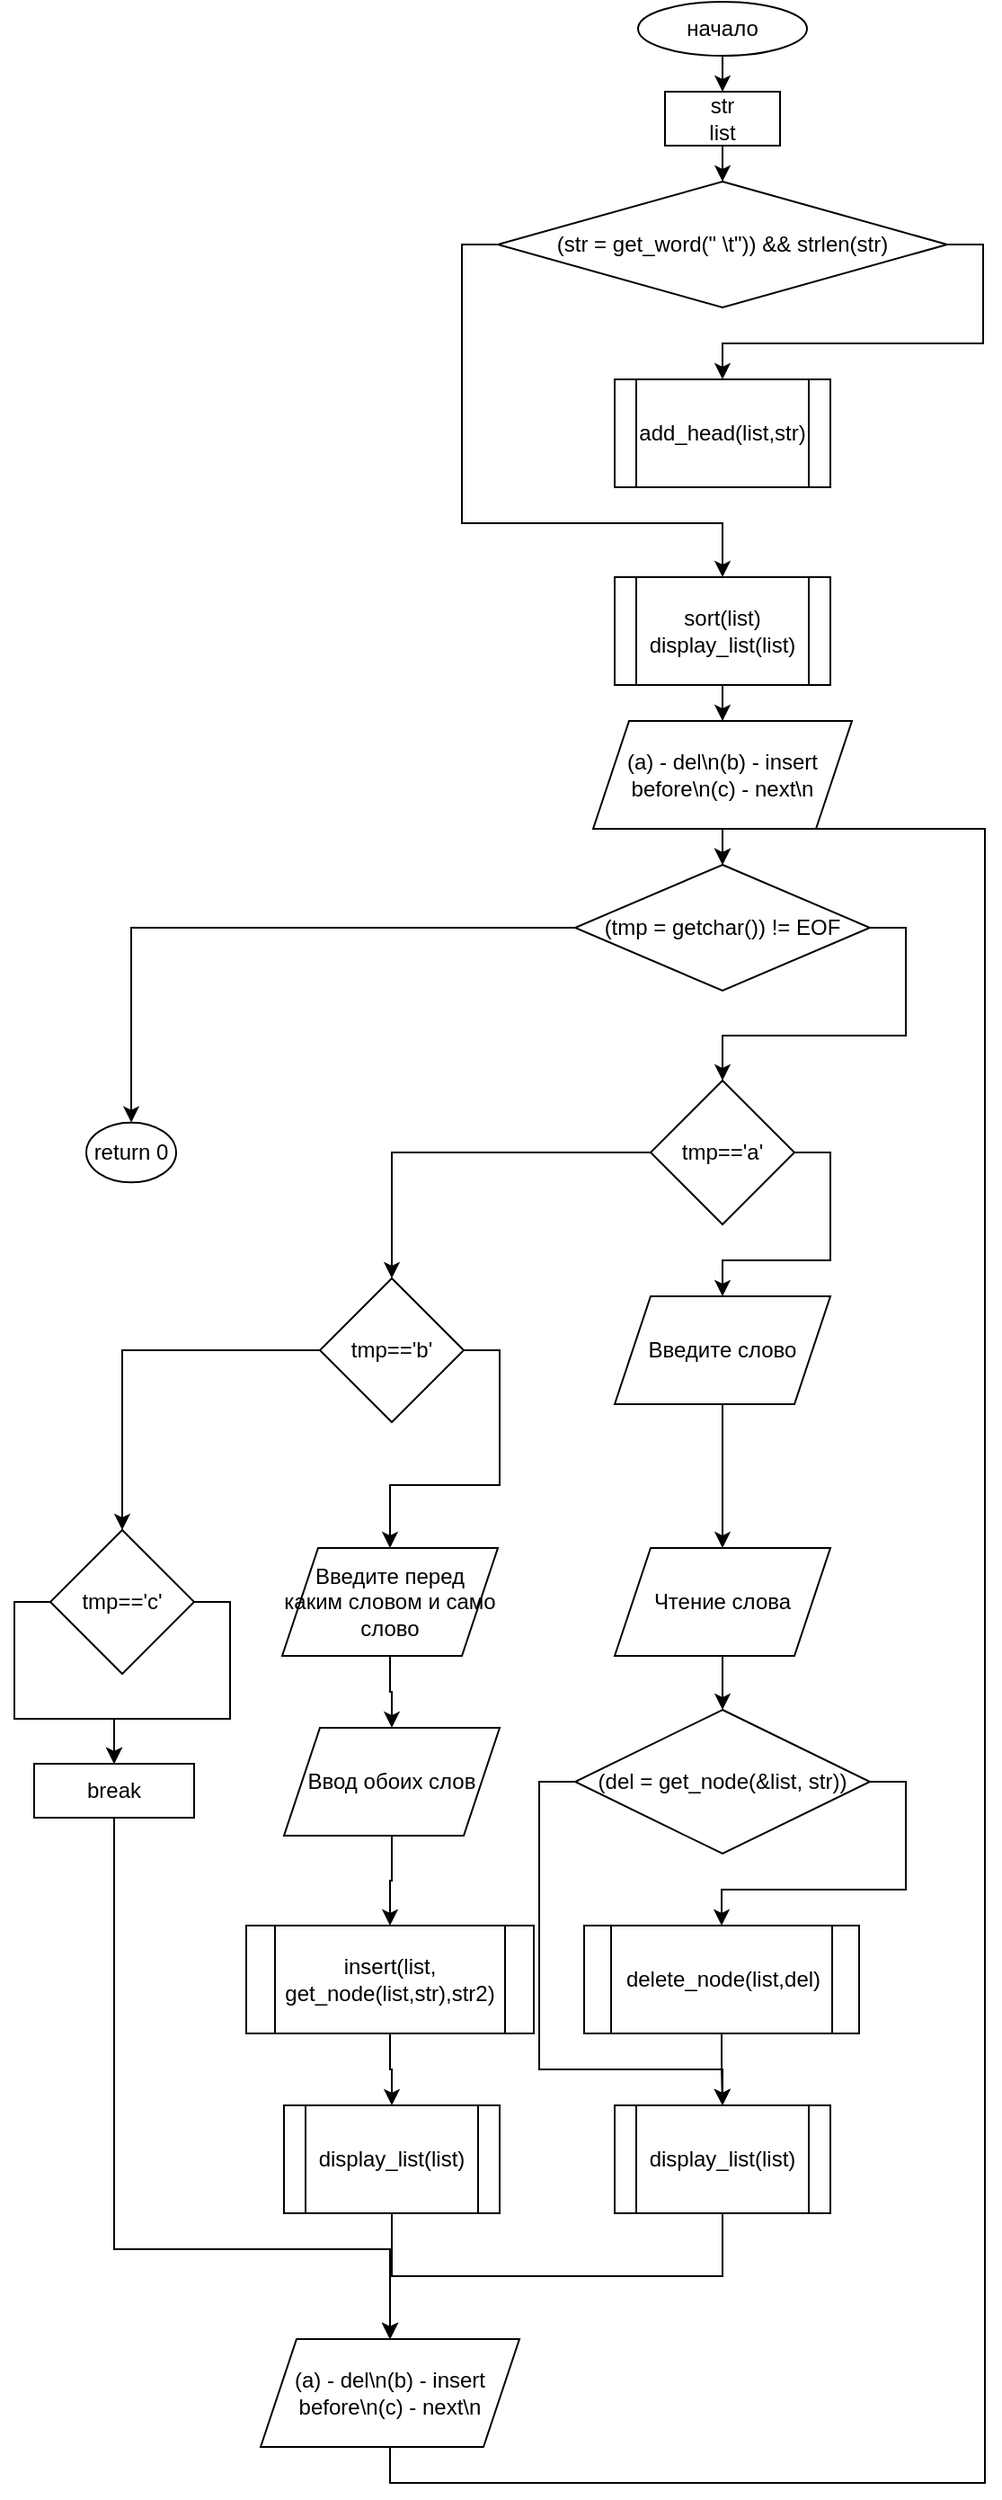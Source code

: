<mxfile version="22.1.18" type="github">
  <diagram id="C5RBs43oDa-KdzZeNtuy" name="main">
    <mxGraphModel dx="996" dy="1178" grid="1" gridSize="10" guides="1" tooltips="1" connect="1" arrows="1" fold="1" page="1" pageScale="1" pageWidth="827" pageHeight="1169" math="0" shadow="0">
      <root>
        <mxCell id="WIyWlLk6GJQsqaUBKTNV-0" />
        <mxCell id="WIyWlLk6GJQsqaUBKTNV-1" parent="WIyWlLk6GJQsqaUBKTNV-0" />
        <mxCell id="lJQGvzcA9P9ix7J3SOd5-3" value="" style="edgeStyle=orthogonalEdgeStyle;rounded=0;orthogonalLoop=1;jettySize=auto;html=1;" edge="1" parent="WIyWlLk6GJQsqaUBKTNV-1" source="lJQGvzcA9P9ix7J3SOd5-0" target="lJQGvzcA9P9ix7J3SOd5-2">
          <mxGeometry relative="1" as="geometry" />
        </mxCell>
        <mxCell id="lJQGvzcA9P9ix7J3SOd5-4" style="edgeStyle=orthogonalEdgeStyle;rounded=0;orthogonalLoop=1;jettySize=auto;html=1;" edge="1" parent="WIyWlLk6GJQsqaUBKTNV-1" source="lJQGvzcA9P9ix7J3SOd5-0">
          <mxGeometry relative="1" as="geometry">
            <mxPoint x="414.0" y="60" as="targetPoint" />
          </mxGeometry>
        </mxCell>
        <mxCell id="lJQGvzcA9P9ix7J3SOd5-0" value="начало" style="ellipse;whiteSpace=wrap;html=1;" vertex="1" parent="WIyWlLk6GJQsqaUBKTNV-1">
          <mxGeometry x="367" y="10" width="94" height="30" as="geometry" />
        </mxCell>
        <mxCell id="lJQGvzcA9P9ix7J3SOd5-1" value="str&lt;br&gt;list" style="rounded=0;whiteSpace=wrap;html=1;" vertex="1" parent="WIyWlLk6GJQsqaUBKTNV-1">
          <mxGeometry x="382" y="60" width="64" height="30" as="geometry" />
        </mxCell>
        <mxCell id="lJQGvzcA9P9ix7J3SOd5-6" style="edgeStyle=orthogonalEdgeStyle;rounded=0;orthogonalLoop=1;jettySize=auto;html=1;exitX=1;exitY=0.5;exitDx=0;exitDy=0;entryX=0.5;entryY=0;entryDx=0;entryDy=0;" edge="1" parent="WIyWlLk6GJQsqaUBKTNV-1" source="lJQGvzcA9P9ix7J3SOd5-2" target="lJQGvzcA9P9ix7J3SOd5-5">
          <mxGeometry relative="1" as="geometry" />
        </mxCell>
        <mxCell id="lJQGvzcA9P9ix7J3SOd5-8" style="edgeStyle=orthogonalEdgeStyle;rounded=0;orthogonalLoop=1;jettySize=auto;html=1;exitX=0;exitY=0.5;exitDx=0;exitDy=0;entryX=0.5;entryY=0;entryDx=0;entryDy=0;" edge="1" parent="WIyWlLk6GJQsqaUBKTNV-1" source="lJQGvzcA9P9ix7J3SOd5-2" target="lJQGvzcA9P9ix7J3SOd5-7">
          <mxGeometry relative="1" as="geometry">
            <Array as="points">
              <mxPoint x="269" y="145" />
              <mxPoint x="269" y="300" />
              <mxPoint x="414" y="300" />
            </Array>
          </mxGeometry>
        </mxCell>
        <mxCell id="lJQGvzcA9P9ix7J3SOd5-2" value="(str = get_word(&quot; \t&quot;)) &amp;&amp; strlen(str)" style="rhombus;whiteSpace=wrap;html=1;" vertex="1" parent="WIyWlLk6GJQsqaUBKTNV-1">
          <mxGeometry x="289" y="110" width="250" height="70" as="geometry" />
        </mxCell>
        <mxCell id="lJQGvzcA9P9ix7J3SOd5-5" value="add_head(list,str)" style="shape=process;whiteSpace=wrap;html=1;backgroundOutline=1;" vertex="1" parent="WIyWlLk6GJQsqaUBKTNV-1">
          <mxGeometry x="354" y="220" width="120" height="60" as="geometry" />
        </mxCell>
        <mxCell id="lJQGvzcA9P9ix7J3SOd5-11" value="" style="edgeStyle=orthogonalEdgeStyle;rounded=0;orthogonalLoop=1;jettySize=auto;html=1;" edge="1" parent="WIyWlLk6GJQsqaUBKTNV-1" source="lJQGvzcA9P9ix7J3SOd5-7" target="lJQGvzcA9P9ix7J3SOd5-10">
          <mxGeometry relative="1" as="geometry" />
        </mxCell>
        <mxCell id="lJQGvzcA9P9ix7J3SOd5-7" value="sort(list)&lt;br&gt;display_list(list)" style="shape=process;whiteSpace=wrap;html=1;backgroundOutline=1;" vertex="1" parent="WIyWlLk6GJQsqaUBKTNV-1">
          <mxGeometry x="354" y="330" width="120" height="60" as="geometry" />
        </mxCell>
        <mxCell id="lJQGvzcA9P9ix7J3SOd5-13" value="" style="edgeStyle=orthogonalEdgeStyle;rounded=0;orthogonalLoop=1;jettySize=auto;html=1;" edge="1" parent="WIyWlLk6GJQsqaUBKTNV-1" source="lJQGvzcA9P9ix7J3SOd5-10" target="lJQGvzcA9P9ix7J3SOd5-12">
          <mxGeometry relative="1" as="geometry" />
        </mxCell>
        <mxCell id="lJQGvzcA9P9ix7J3SOd5-10" value="(a) - del\n(b) - insert before\n(c) - next\n" style="shape=parallelogram;perimeter=parallelogramPerimeter;whiteSpace=wrap;html=1;fixedSize=1;" vertex="1" parent="WIyWlLk6GJQsqaUBKTNV-1">
          <mxGeometry x="342" y="410" width="144" height="60" as="geometry" />
        </mxCell>
        <mxCell id="lJQGvzcA9P9ix7J3SOd5-15" style="edgeStyle=orthogonalEdgeStyle;rounded=0;orthogonalLoop=1;jettySize=auto;html=1;exitX=1;exitY=0.5;exitDx=0;exitDy=0;entryX=0.5;entryY=0;entryDx=0;entryDy=0;" edge="1" parent="WIyWlLk6GJQsqaUBKTNV-1" source="lJQGvzcA9P9ix7J3SOd5-12" target="lJQGvzcA9P9ix7J3SOd5-14">
          <mxGeometry relative="1" as="geometry" />
        </mxCell>
        <mxCell id="lJQGvzcA9P9ix7J3SOd5-49" style="edgeStyle=orthogonalEdgeStyle;rounded=0;orthogonalLoop=1;jettySize=auto;html=1;exitX=0;exitY=0.5;exitDx=0;exitDy=0;entryX=0.5;entryY=0;entryDx=0;entryDy=0;" edge="1" parent="WIyWlLk6GJQsqaUBKTNV-1" source="lJQGvzcA9P9ix7J3SOd5-12" target="lJQGvzcA9P9ix7J3SOd5-48">
          <mxGeometry relative="1" as="geometry" />
        </mxCell>
        <mxCell id="lJQGvzcA9P9ix7J3SOd5-12" value="(tmp = getchar()) != EOF" style="rhombus;whiteSpace=wrap;html=1;" vertex="1" parent="WIyWlLk6GJQsqaUBKTNV-1">
          <mxGeometry x="332" y="490" width="164" height="70" as="geometry" />
        </mxCell>
        <mxCell id="lJQGvzcA9P9ix7J3SOd5-17" style="edgeStyle=orthogonalEdgeStyle;rounded=0;orthogonalLoop=1;jettySize=auto;html=1;exitX=1;exitY=0.5;exitDx=0;exitDy=0;entryX=0.5;entryY=0;entryDx=0;entryDy=0;" edge="1" parent="WIyWlLk6GJQsqaUBKTNV-1" source="lJQGvzcA9P9ix7J3SOd5-14" target="lJQGvzcA9P9ix7J3SOd5-16">
          <mxGeometry relative="1" as="geometry" />
        </mxCell>
        <mxCell id="lJQGvzcA9P9ix7J3SOd5-28" style="edgeStyle=orthogonalEdgeStyle;rounded=0;orthogonalLoop=1;jettySize=auto;html=1;exitX=0;exitY=0.5;exitDx=0;exitDy=0;entryX=0.5;entryY=0;entryDx=0;entryDy=0;" edge="1" parent="WIyWlLk6GJQsqaUBKTNV-1" source="lJQGvzcA9P9ix7J3SOd5-14" target="lJQGvzcA9P9ix7J3SOd5-27">
          <mxGeometry relative="1" as="geometry" />
        </mxCell>
        <mxCell id="lJQGvzcA9P9ix7J3SOd5-14" value="tmp==&#39;a&#39;" style="rhombus;whiteSpace=wrap;html=1;" vertex="1" parent="WIyWlLk6GJQsqaUBKTNV-1">
          <mxGeometry x="374" y="610" width="80" height="80" as="geometry" />
        </mxCell>
        <mxCell id="lJQGvzcA9P9ix7J3SOd5-19" value="" style="edgeStyle=orthogonalEdgeStyle;rounded=0;orthogonalLoop=1;jettySize=auto;html=1;" edge="1" parent="WIyWlLk6GJQsqaUBKTNV-1" source="lJQGvzcA9P9ix7J3SOd5-16" target="lJQGvzcA9P9ix7J3SOd5-18">
          <mxGeometry relative="1" as="geometry" />
        </mxCell>
        <mxCell id="lJQGvzcA9P9ix7J3SOd5-16" value="Введите слово" style="shape=parallelogram;perimeter=parallelogramPerimeter;whiteSpace=wrap;html=1;fixedSize=1;" vertex="1" parent="WIyWlLk6GJQsqaUBKTNV-1">
          <mxGeometry x="354" y="730" width="120" height="60" as="geometry" />
        </mxCell>
        <mxCell id="lJQGvzcA9P9ix7J3SOd5-21" value="" style="edgeStyle=orthogonalEdgeStyle;rounded=0;orthogonalLoop=1;jettySize=auto;html=1;" edge="1" parent="WIyWlLk6GJQsqaUBKTNV-1" source="lJQGvzcA9P9ix7J3SOd5-18" target="lJQGvzcA9P9ix7J3SOd5-20">
          <mxGeometry relative="1" as="geometry" />
        </mxCell>
        <mxCell id="lJQGvzcA9P9ix7J3SOd5-18" value="Чтение слова" style="shape=parallelogram;perimeter=parallelogramPerimeter;whiteSpace=wrap;html=1;fixedSize=1;" vertex="1" parent="WIyWlLk6GJQsqaUBKTNV-1">
          <mxGeometry x="354" y="870" width="120" height="60" as="geometry" />
        </mxCell>
        <mxCell id="lJQGvzcA9P9ix7J3SOd5-23" style="edgeStyle=orthogonalEdgeStyle;rounded=0;orthogonalLoop=1;jettySize=auto;html=1;exitX=1;exitY=0.5;exitDx=0;exitDy=0;entryX=0.5;entryY=0;entryDx=0;entryDy=0;" edge="1" parent="WIyWlLk6GJQsqaUBKTNV-1" source="lJQGvzcA9P9ix7J3SOd5-20" target="lJQGvzcA9P9ix7J3SOd5-22">
          <mxGeometry relative="1" as="geometry" />
        </mxCell>
        <mxCell id="lJQGvzcA9P9ix7J3SOd5-25" style="edgeStyle=orthogonalEdgeStyle;rounded=0;orthogonalLoop=1;jettySize=auto;html=1;exitX=0;exitY=0.5;exitDx=0;exitDy=0;entryX=0.5;entryY=0;entryDx=0;entryDy=0;" edge="1" parent="WIyWlLk6GJQsqaUBKTNV-1" source="lJQGvzcA9P9ix7J3SOd5-20" target="lJQGvzcA9P9ix7J3SOd5-24">
          <mxGeometry relative="1" as="geometry">
            <Array as="points">
              <mxPoint x="312" y="1000" />
              <mxPoint x="312" y="1160" />
              <mxPoint x="414" y="1160" />
            </Array>
          </mxGeometry>
        </mxCell>
        <mxCell id="lJQGvzcA9P9ix7J3SOd5-20" value="(del = get_node(&amp;amp;list, str))" style="rhombus;whiteSpace=wrap;html=1;" vertex="1" parent="WIyWlLk6GJQsqaUBKTNV-1">
          <mxGeometry x="332" y="960" width="164" height="80" as="geometry" />
        </mxCell>
        <mxCell id="lJQGvzcA9P9ix7J3SOd5-26" value="" style="edgeStyle=orthogonalEdgeStyle;rounded=0;orthogonalLoop=1;jettySize=auto;html=1;" edge="1" parent="WIyWlLk6GJQsqaUBKTNV-1" source="lJQGvzcA9P9ix7J3SOd5-22" target="lJQGvzcA9P9ix7J3SOd5-24">
          <mxGeometry relative="1" as="geometry" />
        </mxCell>
        <mxCell id="lJQGvzcA9P9ix7J3SOd5-22" value="delete_node(list,del)" style="shape=process;whiteSpace=wrap;html=1;backgroundOutline=1;" vertex="1" parent="WIyWlLk6GJQsqaUBKTNV-1">
          <mxGeometry x="337" y="1080" width="153" height="60" as="geometry" />
        </mxCell>
        <mxCell id="lJQGvzcA9P9ix7J3SOd5-46" style="edgeStyle=orthogonalEdgeStyle;rounded=0;orthogonalLoop=1;jettySize=auto;html=1;exitX=0.5;exitY=1;exitDx=0;exitDy=0;entryX=0.5;entryY=0;entryDx=0;entryDy=0;" edge="1" parent="WIyWlLk6GJQsqaUBKTNV-1" source="lJQGvzcA9P9ix7J3SOd5-24" target="lJQGvzcA9P9ix7J3SOd5-43">
          <mxGeometry relative="1" as="geometry" />
        </mxCell>
        <mxCell id="lJQGvzcA9P9ix7J3SOd5-24" value="display_list(list)" style="shape=process;whiteSpace=wrap;html=1;backgroundOutline=1;" vertex="1" parent="WIyWlLk6GJQsqaUBKTNV-1">
          <mxGeometry x="354" y="1180" width="120" height="60" as="geometry" />
        </mxCell>
        <mxCell id="lJQGvzcA9P9ix7J3SOd5-31" style="edgeStyle=orthogonalEdgeStyle;rounded=0;orthogonalLoop=1;jettySize=auto;html=1;exitX=1;exitY=0.5;exitDx=0;exitDy=0;entryX=0.5;entryY=0;entryDx=0;entryDy=0;" edge="1" parent="WIyWlLk6GJQsqaUBKTNV-1" source="lJQGvzcA9P9ix7J3SOd5-27" target="lJQGvzcA9P9ix7J3SOd5-29">
          <mxGeometry relative="1" as="geometry" />
        </mxCell>
        <mxCell id="lJQGvzcA9P9ix7J3SOd5-39" style="edgeStyle=orthogonalEdgeStyle;rounded=0;orthogonalLoop=1;jettySize=auto;html=1;exitX=0;exitY=0.5;exitDx=0;exitDy=0;entryX=0.5;entryY=0;entryDx=0;entryDy=0;" edge="1" parent="WIyWlLk6GJQsqaUBKTNV-1" source="lJQGvzcA9P9ix7J3SOd5-27" target="lJQGvzcA9P9ix7J3SOd5-38">
          <mxGeometry relative="1" as="geometry" />
        </mxCell>
        <mxCell id="lJQGvzcA9P9ix7J3SOd5-27" value="tmp==&#39;b&#39;" style="rhombus;whiteSpace=wrap;html=1;" vertex="1" parent="WIyWlLk6GJQsqaUBKTNV-1">
          <mxGeometry x="190" y="720" width="80" height="80" as="geometry" />
        </mxCell>
        <mxCell id="lJQGvzcA9P9ix7J3SOd5-33" value="" style="edgeStyle=orthogonalEdgeStyle;rounded=0;orthogonalLoop=1;jettySize=auto;html=1;" edge="1" parent="WIyWlLk6GJQsqaUBKTNV-1" source="lJQGvzcA9P9ix7J3SOd5-29" target="lJQGvzcA9P9ix7J3SOd5-32">
          <mxGeometry relative="1" as="geometry" />
        </mxCell>
        <mxCell id="lJQGvzcA9P9ix7J3SOd5-29" value="Введите перед каким словом и само слово" style="shape=parallelogram;perimeter=parallelogramPerimeter;whiteSpace=wrap;html=1;fixedSize=1;" vertex="1" parent="WIyWlLk6GJQsqaUBKTNV-1">
          <mxGeometry x="169" y="870" width="120" height="60" as="geometry" />
        </mxCell>
        <mxCell id="lJQGvzcA9P9ix7J3SOd5-35" value="" style="edgeStyle=orthogonalEdgeStyle;rounded=0;orthogonalLoop=1;jettySize=auto;html=1;" edge="1" parent="WIyWlLk6GJQsqaUBKTNV-1" source="lJQGvzcA9P9ix7J3SOd5-32" target="lJQGvzcA9P9ix7J3SOd5-34">
          <mxGeometry relative="1" as="geometry" />
        </mxCell>
        <mxCell id="lJQGvzcA9P9ix7J3SOd5-32" value="Ввод обоих слов" style="shape=parallelogram;perimeter=parallelogramPerimeter;whiteSpace=wrap;html=1;fixedSize=1;" vertex="1" parent="WIyWlLk6GJQsqaUBKTNV-1">
          <mxGeometry x="170" y="970" width="120" height="60" as="geometry" />
        </mxCell>
        <mxCell id="lJQGvzcA9P9ix7J3SOd5-37" value="" style="edgeStyle=orthogonalEdgeStyle;rounded=0;orthogonalLoop=1;jettySize=auto;html=1;" edge="1" parent="WIyWlLk6GJQsqaUBKTNV-1" source="lJQGvzcA9P9ix7J3SOd5-34" target="lJQGvzcA9P9ix7J3SOd5-36">
          <mxGeometry relative="1" as="geometry" />
        </mxCell>
        <mxCell id="lJQGvzcA9P9ix7J3SOd5-34" value="insert(list,&lt;br&gt;get_node(list,str),str2)" style="shape=process;whiteSpace=wrap;html=1;backgroundOutline=1;" vertex="1" parent="WIyWlLk6GJQsqaUBKTNV-1">
          <mxGeometry x="149" y="1080" width="160" height="60" as="geometry" />
        </mxCell>
        <mxCell id="lJQGvzcA9P9ix7J3SOd5-45" value="" style="edgeStyle=orthogonalEdgeStyle;rounded=0;orthogonalLoop=1;jettySize=auto;html=1;" edge="1" parent="WIyWlLk6GJQsqaUBKTNV-1" source="lJQGvzcA9P9ix7J3SOd5-36" target="lJQGvzcA9P9ix7J3SOd5-43">
          <mxGeometry relative="1" as="geometry" />
        </mxCell>
        <mxCell id="lJQGvzcA9P9ix7J3SOd5-36" value="display_list(list)" style="shape=process;whiteSpace=wrap;html=1;backgroundOutline=1;" vertex="1" parent="WIyWlLk6GJQsqaUBKTNV-1">
          <mxGeometry x="170" y="1180" width="120" height="60" as="geometry" />
        </mxCell>
        <mxCell id="lJQGvzcA9P9ix7J3SOd5-41" style="edgeStyle=orthogonalEdgeStyle;rounded=0;orthogonalLoop=1;jettySize=auto;html=1;exitX=1;exitY=0.5;exitDx=0;exitDy=0;entryX=0.5;entryY=0;entryDx=0;entryDy=0;" edge="1" parent="WIyWlLk6GJQsqaUBKTNV-1" source="lJQGvzcA9P9ix7J3SOd5-38" target="lJQGvzcA9P9ix7J3SOd5-40">
          <mxGeometry relative="1" as="geometry" />
        </mxCell>
        <mxCell id="lJQGvzcA9P9ix7J3SOd5-42" style="edgeStyle=orthogonalEdgeStyle;rounded=0;orthogonalLoop=1;jettySize=auto;html=1;exitX=0;exitY=0.5;exitDx=0;exitDy=0;entryX=0.5;entryY=0;entryDx=0;entryDy=0;" edge="1" parent="WIyWlLk6GJQsqaUBKTNV-1" source="lJQGvzcA9P9ix7J3SOd5-38" target="lJQGvzcA9P9ix7J3SOd5-40">
          <mxGeometry relative="1" as="geometry" />
        </mxCell>
        <mxCell id="lJQGvzcA9P9ix7J3SOd5-38" value="tmp==&#39;c&#39;" style="rhombus;whiteSpace=wrap;html=1;" vertex="1" parent="WIyWlLk6GJQsqaUBKTNV-1">
          <mxGeometry x="40" y="860" width="80" height="80" as="geometry" />
        </mxCell>
        <mxCell id="lJQGvzcA9P9ix7J3SOd5-44" style="edgeStyle=orthogonalEdgeStyle;rounded=0;orthogonalLoop=1;jettySize=auto;html=1;exitX=0.5;exitY=1;exitDx=0;exitDy=0;entryX=0.5;entryY=0;entryDx=0;entryDy=0;" edge="1" parent="WIyWlLk6GJQsqaUBKTNV-1" source="lJQGvzcA9P9ix7J3SOd5-40" target="lJQGvzcA9P9ix7J3SOd5-43">
          <mxGeometry relative="1" as="geometry">
            <Array as="points">
              <mxPoint x="75" y="1260" />
              <mxPoint x="229" y="1260" />
            </Array>
          </mxGeometry>
        </mxCell>
        <mxCell id="lJQGvzcA9P9ix7J3SOd5-40" value="break" style="rounded=0;whiteSpace=wrap;html=1;" vertex="1" parent="WIyWlLk6GJQsqaUBKTNV-1">
          <mxGeometry x="31" y="990" width="89" height="30" as="geometry" />
        </mxCell>
        <mxCell id="lJQGvzcA9P9ix7J3SOd5-47" style="edgeStyle=orthogonalEdgeStyle;rounded=0;orthogonalLoop=1;jettySize=auto;html=1;exitX=0.5;exitY=1;exitDx=0;exitDy=0;entryX=0.5;entryY=0;entryDx=0;entryDy=0;" edge="1" parent="WIyWlLk6GJQsqaUBKTNV-1" source="lJQGvzcA9P9ix7J3SOd5-43" target="lJQGvzcA9P9ix7J3SOd5-12">
          <mxGeometry relative="1" as="geometry">
            <Array as="points">
              <mxPoint x="229" y="1390" />
              <mxPoint x="560" y="1390" />
              <mxPoint x="560" y="470" />
              <mxPoint x="414" y="470" />
            </Array>
          </mxGeometry>
        </mxCell>
        <mxCell id="lJQGvzcA9P9ix7J3SOd5-43" value="(a) - del\n(b) - insert before\n(c) - next\n" style="shape=parallelogram;perimeter=parallelogramPerimeter;whiteSpace=wrap;html=1;fixedSize=1;" vertex="1" parent="WIyWlLk6GJQsqaUBKTNV-1">
          <mxGeometry x="157" y="1310" width="144" height="60" as="geometry" />
        </mxCell>
        <mxCell id="lJQGvzcA9P9ix7J3SOd5-48" value="return 0" style="ellipse;whiteSpace=wrap;html=1;" vertex="1" parent="WIyWlLk6GJQsqaUBKTNV-1">
          <mxGeometry x="60" y="633.33" width="50" height="33.33" as="geometry" />
        </mxCell>
      </root>
    </mxGraphModel>
  </diagram>
</mxfile>
